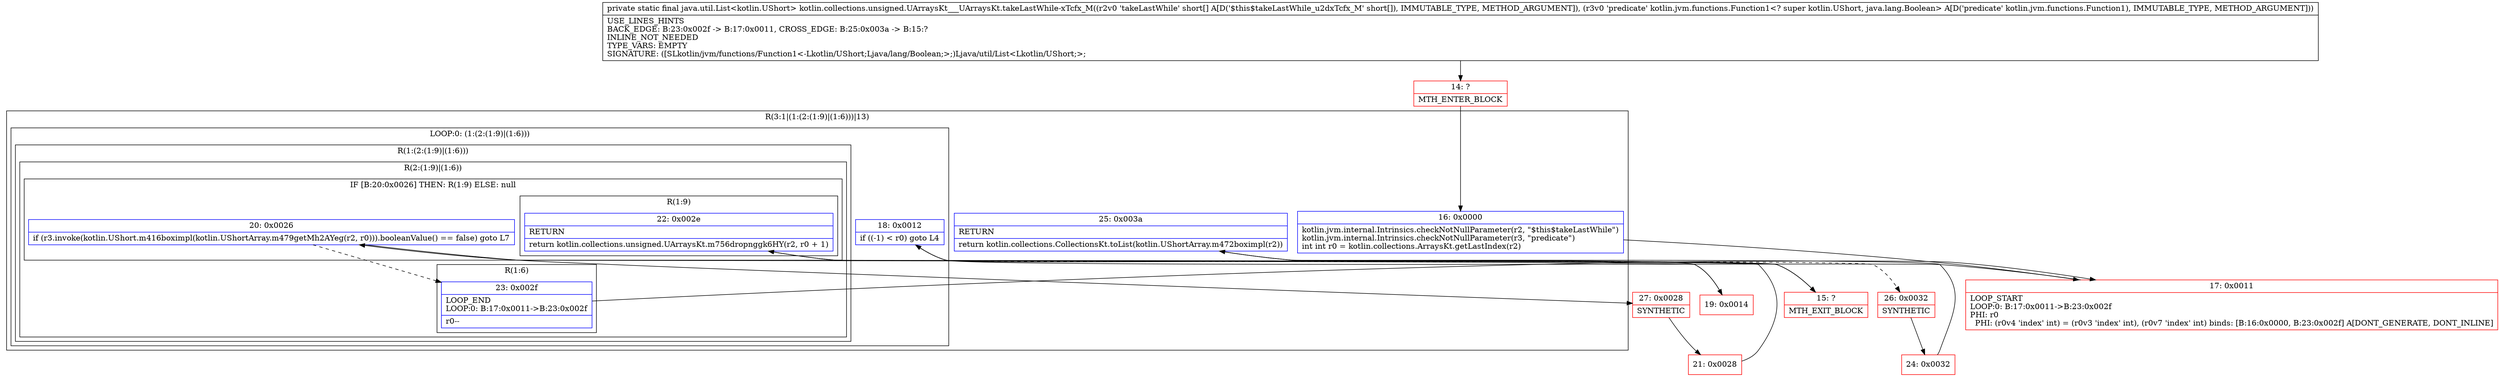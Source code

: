 digraph "CFG forkotlin.collections.unsigned.UArraysKt___UArraysKt.takeLastWhile\-xTcfx_M([SLkotlin\/jvm\/functions\/Function1;)Ljava\/util\/List;" {
subgraph cluster_Region_809505375 {
label = "R(3:1|(1:(2:(1:9)|(1:6)))|13)";
node [shape=record,color=blue];
Node_16 [shape=record,label="{16\:\ 0x0000|kotlin.jvm.internal.Intrinsics.checkNotNullParameter(r2, \"$this$takeLastWhile\")\lkotlin.jvm.internal.Intrinsics.checkNotNullParameter(r3, \"predicate\")\lint int r0 = kotlin.collections.ArraysKt.getLastIndex(r2)\l}"];
subgraph cluster_LoopRegion_256293342 {
label = "LOOP:0: (1:(2:(1:9)|(1:6)))";
node [shape=record,color=blue];
Node_18 [shape=record,label="{18\:\ 0x0012|if ((\-1) \< r0) goto L4\l}"];
subgraph cluster_Region_1666400881 {
label = "R(1:(2:(1:9)|(1:6)))";
node [shape=record,color=blue];
subgraph cluster_Region_1168815909 {
label = "R(2:(1:9)|(1:6))";
node [shape=record,color=blue];
subgraph cluster_IfRegion_251852498 {
label = "IF [B:20:0x0026] THEN: R(1:9) ELSE: null";
node [shape=record,color=blue];
Node_20 [shape=record,label="{20\:\ 0x0026|if (r3.invoke(kotlin.UShort.m416boximpl(kotlin.UShortArray.m479getMh2AYeg(r2, r0))).booleanValue() == false) goto L7\l}"];
subgraph cluster_Region_1063309191 {
label = "R(1:9)";
node [shape=record,color=blue];
Node_22 [shape=record,label="{22\:\ 0x002e|RETURN\l|return kotlin.collections.unsigned.UArraysKt.m756dropnggk6HY(r2, r0 + 1)\l}"];
}
}
subgraph cluster_Region_782179104 {
label = "R(1:6)";
node [shape=record,color=blue];
Node_23 [shape=record,label="{23\:\ 0x002f|LOOP_END\lLOOP:0: B:17:0x0011\-\>B:23:0x002f\l|r0\-\-\l}"];
}
}
}
}
Node_25 [shape=record,label="{25\:\ 0x003a|RETURN\l|return kotlin.collections.CollectionsKt.toList(kotlin.UShortArray.m472boximpl(r2))\l}"];
}
Node_14 [shape=record,color=red,label="{14\:\ ?|MTH_ENTER_BLOCK\l}"];
Node_17 [shape=record,color=red,label="{17\:\ 0x0011|LOOP_START\lLOOP:0: B:17:0x0011\-\>B:23:0x002f\lPHI: r0 \l  PHI: (r0v4 'index' int) = (r0v3 'index' int), (r0v7 'index' int) binds: [B:16:0x0000, B:23:0x002f] A[DONT_GENERATE, DONT_INLINE]\l}"];
Node_19 [shape=record,color=red,label="{19\:\ 0x0014}"];
Node_27 [shape=record,color=red,label="{27\:\ 0x0028|SYNTHETIC\l}"];
Node_21 [shape=record,color=red,label="{21\:\ 0x0028}"];
Node_15 [shape=record,color=red,label="{15\:\ ?|MTH_EXIT_BLOCK\l}"];
Node_26 [shape=record,color=red,label="{26\:\ 0x0032|SYNTHETIC\l}"];
Node_24 [shape=record,color=red,label="{24\:\ 0x0032}"];
MethodNode[shape=record,label="{private static final java.util.List\<kotlin.UShort\> kotlin.collections.unsigned.UArraysKt___UArraysKt.takeLastWhile\-xTcfx_M((r2v0 'takeLastWhile' short[] A[D('$this$takeLastWhile_u2dxTcfx_M' short[]), IMMUTABLE_TYPE, METHOD_ARGUMENT]), (r3v0 'predicate' kotlin.jvm.functions.Function1\<? super kotlin.UShort, java.lang.Boolean\> A[D('predicate' kotlin.jvm.functions.Function1), IMMUTABLE_TYPE, METHOD_ARGUMENT]))  | USE_LINES_HINTS\lBACK_EDGE: B:23:0x002f \-\> B:17:0x0011, CROSS_EDGE: B:25:0x003a \-\> B:15:?\lINLINE_NOT_NEEDED\lTYPE_VARS: EMPTY\lSIGNATURE: ([SLkotlin\/jvm\/functions\/Function1\<\-Lkotlin\/UShort;Ljava\/lang\/Boolean;\>;)Ljava\/util\/List\<Lkotlin\/UShort;\>;\l}"];
MethodNode -> Node_14;Node_16 -> Node_17;
Node_18 -> Node_19;
Node_18 -> Node_26[style=dashed];
Node_20 -> Node_23[style=dashed];
Node_20 -> Node_27;
Node_22 -> Node_15;
Node_23 -> Node_17;
Node_25 -> Node_15;
Node_14 -> Node_16;
Node_17 -> Node_18;
Node_19 -> Node_20;
Node_27 -> Node_21;
Node_21 -> Node_22;
Node_26 -> Node_24;
Node_24 -> Node_25;
}

